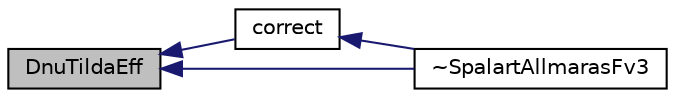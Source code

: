 digraph "DnuTildaEff"
{
  bgcolor="transparent";
  edge [fontname="Helvetica",fontsize="10",labelfontname="Helvetica",labelfontsize="10"];
  node [fontname="Helvetica",fontsize="10",shape=record];
  rankdir="LR";
  Node64 [label="DnuTildaEff",height=0.2,width=0.4,color="black", fillcolor="grey75", style="filled", fontcolor="black"];
  Node64 -> Node65 [dir="back",color="midnightblue",fontsize="10",style="solid",fontname="Helvetica"];
  Node65 [label="correct",height=0.2,width=0.4,color="black",URL="$classFoam_1_1RASModels_1_1SpalartAllmarasFv3.html#a3ae44b28050c3aa494c1d8e18cf618c1"];
  Node65 -> Node66 [dir="back",color="midnightblue",fontsize="10",style="solid",fontname="Helvetica"];
  Node66 [label="~SpalartAllmarasFv3",height=0.2,width=0.4,color="black",URL="$classFoam_1_1RASModels_1_1SpalartAllmarasFv3.html#aed84eae22f801be2b50956478dae34f9"];
  Node64 -> Node66 [dir="back",color="midnightblue",fontsize="10",style="solid",fontname="Helvetica"];
}
